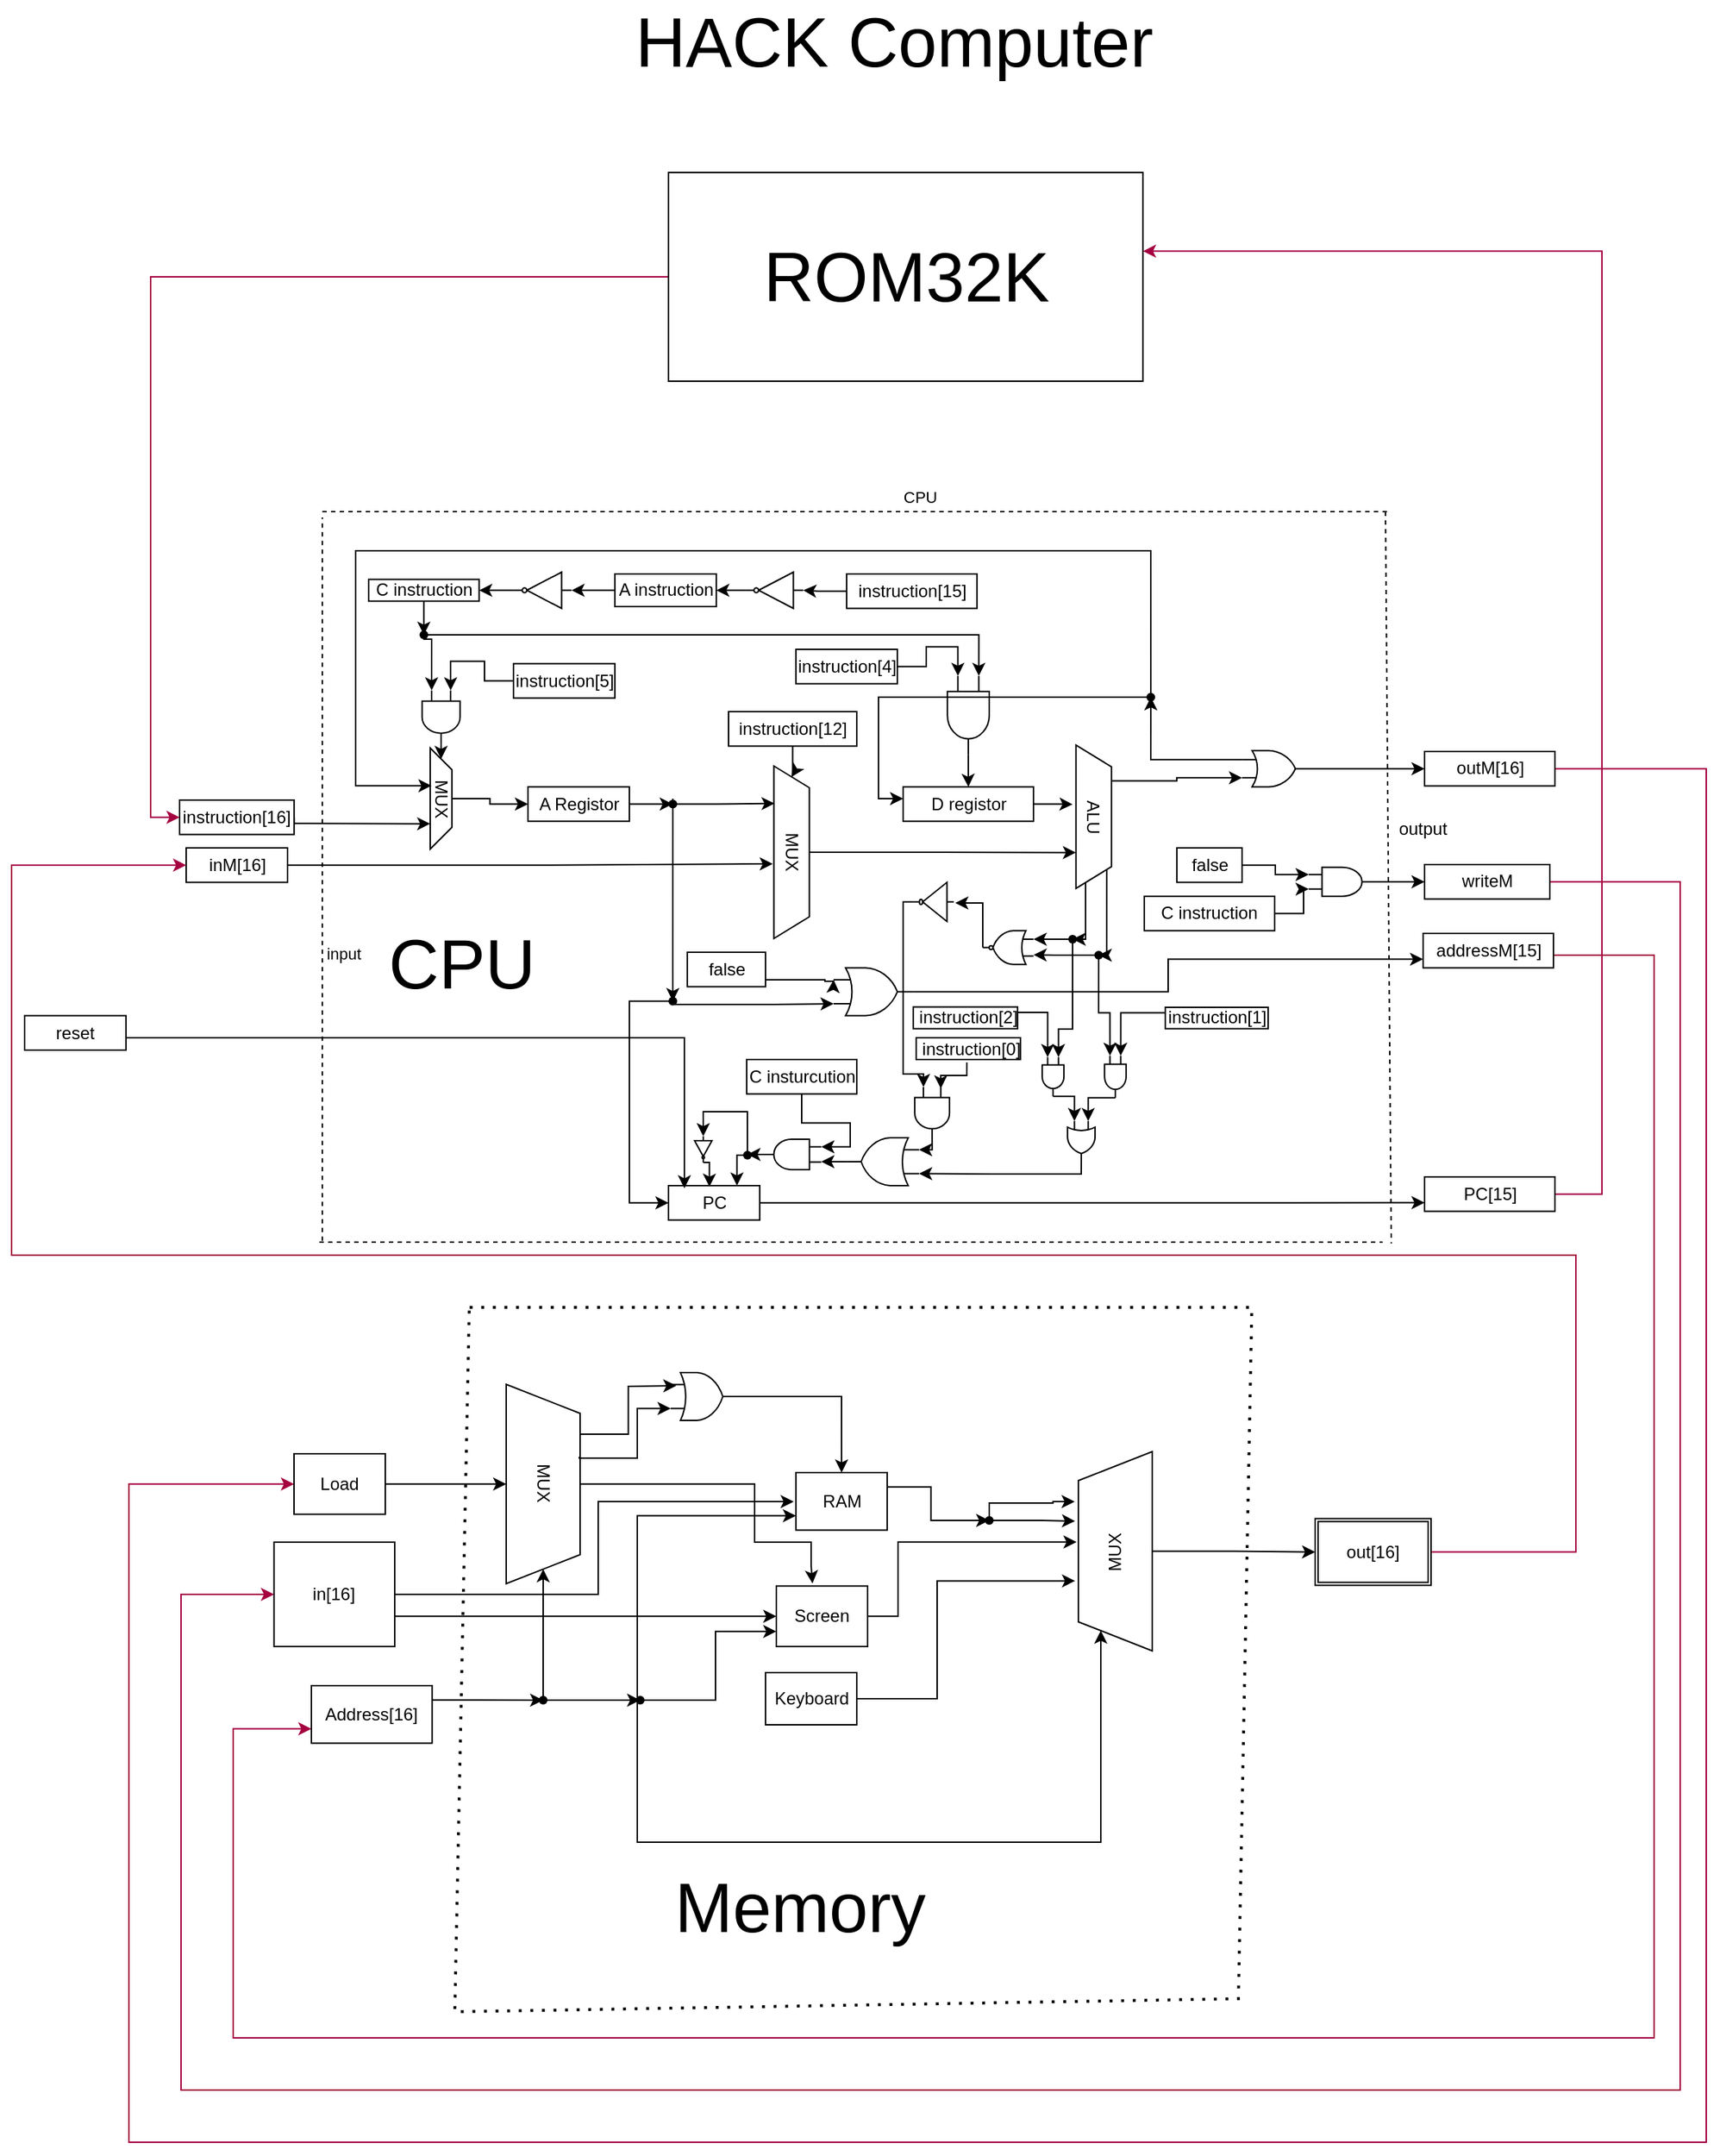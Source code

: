<mxfile version="22.1.7" type="github">
  <diagram id="C5RBs43oDa-KdzZeNtuy" name="Page-1">
    <mxGraphModel dx="1658" dy="1020" grid="1" gridSize="9" guides="1" tooltips="1" connect="1" arrows="1" fold="1" page="1" pageScale="1" pageWidth="1200" pageHeight="1600" math="0" shadow="0">
      <root>
        <mxCell id="WIyWlLk6GJQsqaUBKTNV-0" />
        <mxCell id="WIyWlLk6GJQsqaUBKTNV-1" parent="WIyWlLk6GJQsqaUBKTNV-0" />
        <mxCell id="wLJLOcSHqntf7bG12Sb1-5" value="instruction[5]" style="whiteSpace=wrap;html=1;" vertex="1" parent="WIyWlLk6GJQsqaUBKTNV-1">
          <mxGeometry x="355.54" y="464.88" width="70" height="23.75" as="geometry" />
        </mxCell>
        <mxCell id="wLJLOcSHqntf7bG12Sb1-43" value="" style="edgeStyle=orthogonalEdgeStyle;rounded=0;orthogonalLoop=1;jettySize=auto;html=1;entryX=0;entryY=0.75;entryDx=0;entryDy=0;entryPerimeter=0;" edge="1" parent="WIyWlLk6GJQsqaUBKTNV-1" source="wLJLOcSHqntf7bG12Sb1-89" target="wLJLOcSHqntf7bG12Sb1-38">
          <mxGeometry relative="1" as="geometry">
            <Array as="points">
              <mxPoint x="293.54" y="448" />
              <mxPoint x="298.54" y="448" />
            </Array>
          </mxGeometry>
        </mxCell>
        <mxCell id="wLJLOcSHqntf7bG12Sb1-13" value="C instruction" style="rounded=0;whiteSpace=wrap;html=1;" vertex="1" parent="WIyWlLk6GJQsqaUBKTNV-1">
          <mxGeometry x="255.54" y="406.75" width="76.25" height="15" as="geometry" />
        </mxCell>
        <mxCell id="wLJLOcSHqntf7bG12Sb1-47" style="edgeStyle=orthogonalEdgeStyle;rounded=0;orthogonalLoop=1;jettySize=auto;html=1;exitX=0.5;exitY=0;exitDx=0;exitDy=0;entryX=0;entryY=0.5;entryDx=0;entryDy=0;" edge="1" parent="WIyWlLk6GJQsqaUBKTNV-1" source="wLJLOcSHqntf7bG12Sb1-0" target="wLJLOcSHqntf7bG12Sb1-39">
          <mxGeometry relative="1" as="geometry" />
        </mxCell>
        <mxCell id="wLJLOcSHqntf7bG12Sb1-0" value="MUX" style="shape=trapezoid;perimeter=trapezoidPerimeter;whiteSpace=wrap;html=1;fixedSize=1;rotation=90;size=15;" vertex="1" parent="WIyWlLk6GJQsqaUBKTNV-1">
          <mxGeometry x="270.73" y="550.45" width="69.62" height="15" as="geometry" />
        </mxCell>
        <mxCell id="wLJLOcSHqntf7bG12Sb1-36" value="" style="edgeStyle=orthogonalEdgeStyle;rounded=0;orthogonalLoop=1;jettySize=auto;html=1;" edge="1" parent="WIyWlLk6GJQsqaUBKTNV-1" source="wLJLOcSHqntf7bG12Sb1-19" target="wLJLOcSHqntf7bG12Sb1-33">
          <mxGeometry relative="1" as="geometry" />
        </mxCell>
        <mxCell id="wLJLOcSHqntf7bG12Sb1-19" value="A instruction" style="rounded=0;whiteSpace=wrap;html=1;" vertex="1" parent="WIyWlLk6GJQsqaUBKTNV-1">
          <mxGeometry x="425.54" y="403" width="70" height="22.5" as="geometry" />
        </mxCell>
        <mxCell id="wLJLOcSHqntf7bG12Sb1-34" value="" style="edgeStyle=orthogonalEdgeStyle;rounded=0;orthogonalLoop=1;jettySize=auto;html=1;" edge="1" parent="WIyWlLk6GJQsqaUBKTNV-1" source="wLJLOcSHqntf7bG12Sb1-32" target="wLJLOcSHqntf7bG12Sb1-19">
          <mxGeometry relative="1" as="geometry" />
        </mxCell>
        <mxCell id="wLJLOcSHqntf7bG12Sb1-32" value="" style="verticalLabelPosition=bottom;shadow=0;dashed=0;align=center;html=1;verticalAlign=top;shape=mxgraph.electrical.logic_gates.inverter_2;rotation=-180;" vertex="1" parent="WIyWlLk6GJQsqaUBKTNV-1">
          <mxGeometry x="515.54" y="401.75" width="40" height="25" as="geometry" />
        </mxCell>
        <mxCell id="wLJLOcSHqntf7bG12Sb1-37" value="" style="edgeStyle=orthogonalEdgeStyle;rounded=0;orthogonalLoop=1;jettySize=auto;html=1;" edge="1" parent="WIyWlLk6GJQsqaUBKTNV-1" source="wLJLOcSHqntf7bG12Sb1-33" target="wLJLOcSHqntf7bG12Sb1-13">
          <mxGeometry relative="1" as="geometry" />
        </mxCell>
        <mxCell id="wLJLOcSHqntf7bG12Sb1-33" value="" style="verticalLabelPosition=bottom;shadow=0;dashed=0;align=center;html=1;verticalAlign=top;shape=mxgraph.electrical.logic_gates.inverter_2;rotation=-180;" vertex="1" parent="WIyWlLk6GJQsqaUBKTNV-1">
          <mxGeometry x="355.54" y="401.75" width="40" height="25" as="geometry" />
        </mxCell>
        <mxCell id="wLJLOcSHqntf7bG12Sb1-57" style="edgeStyle=orthogonalEdgeStyle;rounded=0;orthogonalLoop=1;jettySize=auto;html=1;exitX=1;exitY=0.5;exitDx=0;exitDy=0;exitPerimeter=0;entryX=0;entryY=0.5;entryDx=0;entryDy=0;" edge="1" parent="WIyWlLk6GJQsqaUBKTNV-1" source="wLJLOcSHqntf7bG12Sb1-38" target="wLJLOcSHqntf7bG12Sb1-0">
          <mxGeometry relative="1" as="geometry" />
        </mxCell>
        <mxCell id="wLJLOcSHqntf7bG12Sb1-38" value="" style="verticalLabelPosition=bottom;shadow=0;dashed=0;align=center;html=1;verticalAlign=top;shape=mxgraph.electrical.logic_gates.logic_gate;operation=and;rotation=90;" vertex="1" parent="WIyWlLk6GJQsqaUBKTNV-1">
          <mxGeometry x="287.1" y="488.63" width="36.88" height="26.25" as="geometry" />
        </mxCell>
        <mxCell id="wLJLOcSHqntf7bG12Sb1-39" value="A Registor" style="whiteSpace=wrap;html=1;" vertex="1" parent="WIyWlLk6GJQsqaUBKTNV-1">
          <mxGeometry x="365.54" y="549.87" width="70" height="23.75" as="geometry" />
        </mxCell>
        <mxCell id="wLJLOcSHqntf7bG12Sb1-42" style="edgeStyle=orthogonalEdgeStyle;rounded=0;orthogonalLoop=1;jettySize=auto;html=1;exitX=0;exitY=0.5;exitDx=0;exitDy=0;entryX=0;entryY=0.25;entryDx=0;entryDy=0;entryPerimeter=0;" edge="1" parent="WIyWlLk6GJQsqaUBKTNV-1" source="wLJLOcSHqntf7bG12Sb1-5" target="wLJLOcSHqntf7bG12Sb1-38">
          <mxGeometry relative="1" as="geometry" />
        </mxCell>
        <mxCell id="wLJLOcSHqntf7bG12Sb1-46" style="edgeStyle=orthogonalEdgeStyle;rounded=0;orthogonalLoop=1;jettySize=auto;html=1;exitX=1;exitY=0.5;exitDx=0;exitDy=0;entryX=0.75;entryY=1;entryDx=0;entryDy=0;" edge="1" parent="WIyWlLk6GJQsqaUBKTNV-1" source="wLJLOcSHqntf7bG12Sb1-44" target="wLJLOcSHqntf7bG12Sb1-0">
          <mxGeometry relative="1" as="geometry">
            <Array as="points">
              <mxPoint x="172.54" y="575" />
              <mxPoint x="273.54" y="575" />
            </Array>
          </mxGeometry>
        </mxCell>
        <mxCell id="wLJLOcSHqntf7bG12Sb1-44" value="instruction[16]" style="whiteSpace=wrap;html=1;" vertex="1" parent="WIyWlLk6GJQsqaUBKTNV-1">
          <mxGeometry x="125" y="559" width="79.07" height="23.75" as="geometry" />
        </mxCell>
        <mxCell id="wLJLOcSHqntf7bG12Sb1-95" value="" style="edgeStyle=orthogonalEdgeStyle;rounded=0;orthogonalLoop=1;jettySize=auto;html=1;entryX=0.75;entryY=1;entryDx=0;entryDy=0;" edge="1" parent="WIyWlLk6GJQsqaUBKTNV-1" source="wLJLOcSHqntf7bG12Sb1-48" target="wLJLOcSHqntf7bG12Sb1-93">
          <mxGeometry relative="1" as="geometry" />
        </mxCell>
        <mxCell id="wLJLOcSHqntf7bG12Sb1-48" value="MUX" style="shape=trapezoid;perimeter=trapezoidPerimeter;whiteSpace=wrap;html=1;fixedSize=1;rotation=90;size=15;" vertex="1" parent="WIyWlLk6GJQsqaUBKTNV-1">
          <mxGeometry x="488.04" y="582.75" width="119" height="24.5" as="geometry" />
        </mxCell>
        <mxCell id="wLJLOcSHqntf7bG12Sb1-53" value="" style="edgeStyle=orthogonalEdgeStyle;rounded=0;orthogonalLoop=1;jettySize=auto;html=1;" edge="1" parent="WIyWlLk6GJQsqaUBKTNV-1" source="wLJLOcSHqntf7bG12Sb1-50" target="wLJLOcSHqntf7bG12Sb1-48">
          <mxGeometry relative="1" as="geometry" />
        </mxCell>
        <mxCell id="wLJLOcSHqntf7bG12Sb1-50" value="instruction[12]" style="whiteSpace=wrap;html=1;" vertex="1" parent="WIyWlLk6GJQsqaUBKTNV-1">
          <mxGeometry x="504" y="498" width="88.54" height="23.75" as="geometry" />
        </mxCell>
        <mxCell id="wLJLOcSHqntf7bG12Sb1-55" style="edgeStyle=orthogonalEdgeStyle;rounded=0;orthogonalLoop=1;jettySize=auto;html=1;exitDx=0;exitDy=0;entryX=0.217;entryY=0.978;entryDx=0;entryDy=0;entryPerimeter=0;" edge="1" parent="WIyWlLk6GJQsqaUBKTNV-1" source="wLJLOcSHqntf7bG12Sb1-75" target="wLJLOcSHqntf7bG12Sb1-48">
          <mxGeometry relative="1" as="geometry">
            <Array as="points">
              <mxPoint x="495.54" y="562" />
            </Array>
          </mxGeometry>
        </mxCell>
        <mxCell id="wLJLOcSHqntf7bG12Sb1-96" value="" style="edgeStyle=orthogonalEdgeStyle;rounded=0;orthogonalLoop=1;jettySize=auto;html=1;" edge="1" parent="WIyWlLk6GJQsqaUBKTNV-1" source="wLJLOcSHqntf7bG12Sb1-56">
          <mxGeometry relative="1" as="geometry">
            <mxPoint x="534.54" y="603" as="targetPoint" />
          </mxGeometry>
        </mxCell>
        <mxCell id="wLJLOcSHqntf7bG12Sb1-56" value="inM[16]" style="whiteSpace=wrap;html=1;" vertex="1" parent="WIyWlLk6GJQsqaUBKTNV-1">
          <mxGeometry x="129.54" y="592" width="70" height="23.75" as="geometry" />
        </mxCell>
        <mxCell id="wLJLOcSHqntf7bG12Sb1-65" value="" style="edgeStyle=orthogonalEdgeStyle;rounded=0;orthogonalLoop=1;jettySize=auto;html=1;entryX=0;entryY=0.5;entryDx=0;entryDy=0;" edge="1" parent="WIyWlLk6GJQsqaUBKTNV-1" source="wLJLOcSHqntf7bG12Sb1-101" target="wLJLOcSHqntf7bG12Sb1-59">
          <mxGeometry relative="1" as="geometry">
            <mxPoint x="465.54" y="558" as="sourcePoint" />
            <mxPoint x="453.54" y="837" as="targetPoint" />
            <Array as="points">
              <mxPoint x="435.54" y="698" />
              <mxPoint x="435.54" y="837" />
            </Array>
          </mxGeometry>
        </mxCell>
        <mxCell id="wLJLOcSHqntf7bG12Sb1-181" style="edgeStyle=orthogonalEdgeStyle;rounded=0;orthogonalLoop=1;jettySize=auto;html=1;exitX=1;exitY=0.5;exitDx=0;exitDy=0;entryX=0;entryY=0.75;entryDx=0;entryDy=0;" edge="1" parent="WIyWlLk6GJQsqaUBKTNV-1" source="wLJLOcSHqntf7bG12Sb1-59" target="wLJLOcSHqntf7bG12Sb1-180">
          <mxGeometry relative="1" as="geometry" />
        </mxCell>
        <mxCell id="wLJLOcSHqntf7bG12Sb1-59" value="PC" style="whiteSpace=wrap;html=1;" vertex="1" parent="WIyWlLk6GJQsqaUBKTNV-1">
          <mxGeometry x="462.54" y="825" width="63" height="23.75" as="geometry" />
        </mxCell>
        <mxCell id="wLJLOcSHqntf7bG12Sb1-81" value="" style="edgeStyle=orthogonalEdgeStyle;rounded=0;orthogonalLoop=1;jettySize=auto;html=1;" edge="1" parent="WIyWlLk6GJQsqaUBKTNV-1" source="wLJLOcSHqntf7bG12Sb1-69" target="wLJLOcSHqntf7bG12Sb1-32">
          <mxGeometry relative="1" as="geometry" />
        </mxCell>
        <mxCell id="wLJLOcSHqntf7bG12Sb1-69" value="instruction[15]" style="whiteSpace=wrap;html=1;" vertex="1" parent="WIyWlLk6GJQsqaUBKTNV-1">
          <mxGeometry x="585.54" y="403" width="90" height="23.75" as="geometry" />
        </mxCell>
        <mxCell id="wLJLOcSHqntf7bG12Sb1-76" value="" style="edgeStyle=orthogonalEdgeStyle;rounded=0;orthogonalLoop=1;jettySize=auto;html=1;exitX=1;exitY=0.5;exitDx=0;exitDy=0;entryDx=0;entryDy=0;entryPerimeter=0;" edge="1" parent="WIyWlLk6GJQsqaUBKTNV-1" source="wLJLOcSHqntf7bG12Sb1-39" target="wLJLOcSHqntf7bG12Sb1-75">
          <mxGeometry relative="1" as="geometry">
            <mxPoint x="435.54" y="562" as="sourcePoint" />
            <mxPoint x="535.54" y="561" as="targetPoint" />
            <Array as="points" />
          </mxGeometry>
        </mxCell>
        <mxCell id="wLJLOcSHqntf7bG12Sb1-75" value="" style="shape=waypoint;sketch=0;fillStyle=solid;size=6;pointerEvents=1;points=[];fillColor=none;resizable=0;rotatable=0;perimeter=centerPerimeter;snapToPoint=1;" vertex="1" parent="WIyWlLk6GJQsqaUBKTNV-1">
          <mxGeometry x="455.54" y="551.75" width="20" height="20" as="geometry" />
        </mxCell>
        <mxCell id="wLJLOcSHqntf7bG12Sb1-94" value="" style="edgeStyle=orthogonalEdgeStyle;rounded=0;orthogonalLoop=1;jettySize=auto;html=1;" edge="1" parent="WIyWlLk6GJQsqaUBKTNV-1" source="wLJLOcSHqntf7bG12Sb1-82">
          <mxGeometry relative="1" as="geometry">
            <mxPoint x="741.54" y="562" as="targetPoint" />
          </mxGeometry>
        </mxCell>
        <mxCell id="wLJLOcSHqntf7bG12Sb1-82" value="D registor" style="whiteSpace=wrap;html=1;" vertex="1" parent="WIyWlLk6GJQsqaUBKTNV-1">
          <mxGeometry x="624.55" y="549.88" width="90" height="23.75" as="geometry" />
        </mxCell>
        <mxCell id="wLJLOcSHqntf7bG12Sb1-84" value="" style="edgeStyle=orthogonalEdgeStyle;rounded=0;orthogonalLoop=1;jettySize=auto;html=1;" edge="1" parent="WIyWlLk6GJQsqaUBKTNV-1" source="wLJLOcSHqntf7bG12Sb1-83" target="wLJLOcSHqntf7bG12Sb1-82">
          <mxGeometry relative="1" as="geometry" />
        </mxCell>
        <mxCell id="wLJLOcSHqntf7bG12Sb1-83" value="" style="verticalLabelPosition=bottom;shadow=0;dashed=0;align=center;html=1;verticalAlign=top;shape=mxgraph.electrical.logic_gates.logic_gate;operation=and;rotation=90;" vertex="1" parent="WIyWlLk6GJQsqaUBKTNV-1">
          <mxGeometry x="642.42" y="486" width="54.25" height="28.88" as="geometry" />
        </mxCell>
        <mxCell id="wLJLOcSHqntf7bG12Sb1-88" value="" style="edgeStyle=orthogonalEdgeStyle;rounded=0;orthogonalLoop=1;jettySize=auto;html=1;entryDx=0;entryDy=0;entryPerimeter=0;" edge="1" parent="WIyWlLk6GJQsqaUBKTNV-1" source="wLJLOcSHqntf7bG12Sb1-13" target="wLJLOcSHqntf7bG12Sb1-89">
          <mxGeometry relative="1" as="geometry">
            <mxPoint x="293.54" y="422" as="sourcePoint" />
            <mxPoint x="298.54" y="483" as="targetPoint" />
            <Array as="points" />
          </mxGeometry>
        </mxCell>
        <mxCell id="wLJLOcSHqntf7bG12Sb1-90" value="" style="edgeStyle=orthogonalEdgeStyle;rounded=0;orthogonalLoop=1;jettySize=auto;html=1;entryX=0;entryY=0.25;entryDx=0;entryDy=0;entryPerimeter=0;" edge="1" parent="WIyWlLk6GJQsqaUBKTNV-1" source="wLJLOcSHqntf7bG12Sb1-89" target="wLJLOcSHqntf7bG12Sb1-83">
          <mxGeometry relative="1" as="geometry">
            <mxPoint x="662.54" y="473" as="targetPoint" />
          </mxGeometry>
        </mxCell>
        <mxCell id="wLJLOcSHqntf7bG12Sb1-89" value="" style="shape=waypoint;sketch=0;fillStyle=solid;size=6;pointerEvents=1;points=[];fillColor=none;resizable=0;rotatable=0;perimeter=centerPerimeter;snapToPoint=1;" vertex="1" parent="WIyWlLk6GJQsqaUBKTNV-1">
          <mxGeometry x="283.67" y="435" width="20" height="20" as="geometry" />
        </mxCell>
        <mxCell id="wLJLOcSHqntf7bG12Sb1-92" value="" style="edgeStyle=orthogonalEdgeStyle;rounded=0;orthogonalLoop=1;jettySize=auto;html=1;entryX=0;entryY=0.75;entryDx=0;entryDy=0;entryPerimeter=0;" edge="1" parent="WIyWlLk6GJQsqaUBKTNV-1" source="wLJLOcSHqntf7bG12Sb1-91" target="wLJLOcSHqntf7bG12Sb1-83">
          <mxGeometry relative="1" as="geometry" />
        </mxCell>
        <mxCell id="wLJLOcSHqntf7bG12Sb1-91" value="instruction[4]" style="whiteSpace=wrap;html=1;" vertex="1" parent="WIyWlLk6GJQsqaUBKTNV-1">
          <mxGeometry x="550.54" y="455" width="70" height="23.75" as="geometry" />
        </mxCell>
        <mxCell id="wLJLOcSHqntf7bG12Sb1-138" style="edgeStyle=orthogonalEdgeStyle;rounded=0;orthogonalLoop=1;jettySize=auto;html=1;exitDx=0;exitDy=0;entryX=0;entryY=0.25;entryDx=0;entryDy=0;entryPerimeter=0;" edge="1" parent="WIyWlLk6GJQsqaUBKTNV-1" source="wLJLOcSHqntf7bG12Sb1-149">
          <mxGeometry relative="1" as="geometry">
            <mxPoint x="714.58" y="665.797" as="targetPoint" />
            <mxPoint x="768.844" y="608.708" as="sourcePoint" />
            <Array as="points" />
          </mxGeometry>
        </mxCell>
        <mxCell id="wLJLOcSHqntf7bG12Sb1-93" value="ALU" style="shape=trapezoid;perimeter=trapezoidPerimeter;whiteSpace=wrap;html=1;fixedSize=1;rotation=90;size=15;" vertex="1" parent="WIyWlLk6GJQsqaUBKTNV-1">
          <mxGeometry x="706.67" y="558.25" width="98.87" height="24.5" as="geometry" />
        </mxCell>
        <mxCell id="wLJLOcSHqntf7bG12Sb1-97" value="reset" style="whiteSpace=wrap;html=1;" vertex="1" parent="WIyWlLk6GJQsqaUBKTNV-1">
          <mxGeometry x="18" y="707.75" width="70" height="23.75" as="geometry" />
        </mxCell>
        <mxCell id="wLJLOcSHqntf7bG12Sb1-98" style="edgeStyle=orthogonalEdgeStyle;rounded=0;orthogonalLoop=1;jettySize=auto;html=1;exitX=1;exitY=0.5;exitDx=0;exitDy=0;entryX=0.174;entryY=0.079;entryDx=0;entryDy=0;entryPerimeter=0;" edge="1" parent="WIyWlLk6GJQsqaUBKTNV-1" source="wLJLOcSHqntf7bG12Sb1-97" target="wLJLOcSHqntf7bG12Sb1-59">
          <mxGeometry relative="1" as="geometry">
            <Array as="points">
              <mxPoint x="473.54" y="723" />
            </Array>
          </mxGeometry>
        </mxCell>
        <mxCell id="wLJLOcSHqntf7bG12Sb1-100" value="" style="edgeStyle=orthogonalEdgeStyle;rounded=0;orthogonalLoop=1;jettySize=auto;html=1;entryDx=0;entryDy=0;" edge="1" parent="WIyWlLk6GJQsqaUBKTNV-1" target="wLJLOcSHqntf7bG12Sb1-101">
          <mxGeometry relative="1" as="geometry">
            <mxPoint x="465.54" y="558" as="sourcePoint" />
            <mxPoint x="525.54" y="749.875" as="targetPoint" />
            <Array as="points">
              <mxPoint x="465.54" y="675" />
            </Array>
          </mxGeometry>
        </mxCell>
        <mxCell id="wLJLOcSHqntf7bG12Sb1-102" value="" style="edgeStyle=orthogonalEdgeStyle;rounded=0;orthogonalLoop=1;jettySize=auto;html=1;exitX=1.078;exitY=0.538;exitDx=0;exitDy=0;exitPerimeter=0;entryX=0;entryY=0.75;entryDx=0;entryDy=0;entryPerimeter=0;" edge="1" parent="WIyWlLk6GJQsqaUBKTNV-1" source="wLJLOcSHqntf7bG12Sb1-101" target="wLJLOcSHqntf7bG12Sb1-106">
          <mxGeometry relative="1" as="geometry">
            <mxPoint x="597.54" y="675" as="targetPoint" />
            <Array as="points">
              <mxPoint x="465.54" y="700" />
              <mxPoint x="535.54" y="700" />
            </Array>
          </mxGeometry>
        </mxCell>
        <mxCell id="wLJLOcSHqntf7bG12Sb1-101" value="" style="shape=waypoint;sketch=0;fillStyle=solid;size=6;pointerEvents=1;points=[];fillColor=none;resizable=0;rotatable=0;perimeter=centerPerimeter;snapToPoint=1;" vertex="1" parent="WIyWlLk6GJQsqaUBKTNV-1">
          <mxGeometry x="455.54" y="687.75" width="20" height="20" as="geometry" />
        </mxCell>
        <mxCell id="wLJLOcSHqntf7bG12Sb1-110" style="edgeStyle=orthogonalEdgeStyle;rounded=0;orthogonalLoop=1;jettySize=auto;html=1;exitX=1;exitY=0.5;exitDx=0;exitDy=0;exitPerimeter=0;entryX=0;entryY=0.75;entryDx=0;entryDy=0;" edge="1" parent="WIyWlLk6GJQsqaUBKTNV-1" source="wLJLOcSHqntf7bG12Sb1-106" target="wLJLOcSHqntf7bG12Sb1-109">
          <mxGeometry relative="1" as="geometry" />
        </mxCell>
        <mxCell id="wLJLOcSHqntf7bG12Sb1-106" value="" style="verticalLabelPosition=bottom;shadow=0;dashed=0;align=center;html=1;verticalAlign=top;shape=mxgraph.electrical.logic_gates.logic_gate;operation=or;" vertex="1" parent="WIyWlLk6GJQsqaUBKTNV-1">
          <mxGeometry x="576.54" y="674.75" width="55.01" height="33" as="geometry" />
        </mxCell>
        <mxCell id="wLJLOcSHqntf7bG12Sb1-108" value="" style="edgeStyle=orthogonalEdgeStyle;rounded=0;orthogonalLoop=1;jettySize=auto;html=1;entryX=0;entryY=0.25;entryDx=0;entryDy=0;entryPerimeter=0;" edge="1" parent="WIyWlLk6GJQsqaUBKTNV-1" source="wLJLOcSHqntf7bG12Sb1-107" target="wLJLOcSHqntf7bG12Sb1-106">
          <mxGeometry relative="1" as="geometry">
            <Array as="points">
              <mxPoint x="570.54" y="683" />
              <mxPoint x="550.54" y="684" />
            </Array>
          </mxGeometry>
        </mxCell>
        <mxCell id="wLJLOcSHqntf7bG12Sb1-107" value="false" style="whiteSpace=wrap;html=1;" vertex="1" parent="WIyWlLk6GJQsqaUBKTNV-1">
          <mxGeometry x="475.54" y="664" width="54" height="23.75" as="geometry" />
        </mxCell>
        <mxCell id="wLJLOcSHqntf7bG12Sb1-249" value="" style="edgeStyle=orthogonalEdgeStyle;rounded=0;orthogonalLoop=1;jettySize=auto;html=1;entryX=0;entryY=0.75;entryDx=0;entryDy=0;fillColor=#d80073;strokeColor=#A50040;" edge="1" parent="WIyWlLk6GJQsqaUBKTNV-1" source="wLJLOcSHqntf7bG12Sb1-109" target="wLJLOcSHqntf7bG12Sb1-213">
          <mxGeometry relative="1" as="geometry">
            <mxPoint x="99" y="1179" as="targetPoint" />
            <Array as="points">
              <mxPoint x="1143" y="666" />
              <mxPoint x="1143" y="1413" />
              <mxPoint x="162" y="1413" />
              <mxPoint x="162" y="1200" />
            </Array>
          </mxGeometry>
        </mxCell>
        <mxCell id="wLJLOcSHqntf7bG12Sb1-109" value="addressM[15]" style="whiteSpace=wrap;html=1;" vertex="1" parent="WIyWlLk6GJQsqaUBKTNV-1">
          <mxGeometry x="983.54" y="651" width="90" height="23.75" as="geometry" />
        </mxCell>
        <mxCell id="wLJLOcSHqntf7bG12Sb1-113" style="edgeStyle=orthogonalEdgeStyle;rounded=0;orthogonalLoop=1;jettySize=auto;html=1;entryX=0.373;entryY=0.94;entryDx=0;entryDy=0;entryPerimeter=0;" edge="1" parent="WIyWlLk6GJQsqaUBKTNV-1" target="wLJLOcSHqntf7bG12Sb1-0">
          <mxGeometry relative="1" as="geometry">
            <mxPoint x="282.54" y="549" as="targetPoint" />
            <mxPoint x="795.54" y="486" as="sourcePoint" />
            <Array as="points">
              <mxPoint x="795.54" y="387" />
              <mxPoint x="246.54" y="387" />
              <mxPoint x="246.54" y="549" />
            </Array>
          </mxGeometry>
        </mxCell>
        <mxCell id="wLJLOcSHqntf7bG12Sb1-126" value="" style="edgeStyle=orthogonalEdgeStyle;rounded=0;orthogonalLoop=1;jettySize=auto;html=1;" edge="1" parent="WIyWlLk6GJQsqaUBKTNV-1" source="wLJLOcSHqntf7bG12Sb1-111" target="wLJLOcSHqntf7bG12Sb1-125">
          <mxGeometry relative="1" as="geometry" />
        </mxCell>
        <mxCell id="wLJLOcSHqntf7bG12Sb1-111" value="" style="verticalLabelPosition=bottom;shadow=0;dashed=0;align=center;html=1;verticalAlign=top;shape=mxgraph.electrical.logic_gates.logic_gate;operation=or;" vertex="1" parent="WIyWlLk6GJQsqaUBKTNV-1">
          <mxGeometry x="858.54" y="524.87" width="46" height="25" as="geometry" />
        </mxCell>
        <mxCell id="wLJLOcSHqntf7bG12Sb1-112" style="edgeStyle=orthogonalEdgeStyle;rounded=0;orthogonalLoop=1;jettySize=auto;html=1;exitX=0.25;exitY=0;exitDx=0;exitDy=0;entryX=0;entryY=0.75;entryDx=0;entryDy=0;entryPerimeter=0;" edge="1" parent="WIyWlLk6GJQsqaUBKTNV-1" source="wLJLOcSHqntf7bG12Sb1-93" target="wLJLOcSHqntf7bG12Sb1-111">
          <mxGeometry relative="1" as="geometry" />
        </mxCell>
        <mxCell id="wLJLOcSHqntf7bG12Sb1-121" value="" style="edgeStyle=orthogonalEdgeStyle;rounded=0;orthogonalLoop=1;jettySize=auto;html=1;exitX=0;exitY=0.25;exitDx=0;exitDy=0;exitPerimeter=0;entryDx=0;entryDy=0;entryPerimeter=0;" edge="1" parent="WIyWlLk6GJQsqaUBKTNV-1" source="wLJLOcSHqntf7bG12Sb1-111" target="wLJLOcSHqntf7bG12Sb1-122">
          <mxGeometry relative="1" as="geometry">
            <mxPoint x="298.54" y="549" as="targetPoint" />
            <mxPoint x="858.54" y="531" as="sourcePoint" />
            <Array as="points">
              <mxPoint x="795.54" y="531" />
            </Array>
          </mxGeometry>
        </mxCell>
        <mxCell id="wLJLOcSHqntf7bG12Sb1-123" value="" style="edgeStyle=orthogonalEdgeStyle;rounded=0;orthogonalLoop=1;jettySize=auto;html=1;" edge="1" parent="WIyWlLk6GJQsqaUBKTNV-1">
          <mxGeometry relative="1" as="geometry">
            <mxPoint x="795.54" y="513" as="sourcePoint" />
            <mxPoint x="624.54" y="558" as="targetPoint" />
            <Array as="points">
              <mxPoint x="607.54" y="488" />
              <mxPoint x="607.54" y="558" />
            </Array>
          </mxGeometry>
        </mxCell>
        <mxCell id="wLJLOcSHqntf7bG12Sb1-122" value="" style="shape=waypoint;sketch=0;fillStyle=solid;size=6;pointerEvents=1;points=[];fillColor=none;resizable=0;rotatable=0;perimeter=centerPerimeter;snapToPoint=1;" vertex="1" parent="WIyWlLk6GJQsqaUBKTNV-1">
          <mxGeometry x="785.54" y="478" width="20" height="20" as="geometry" />
        </mxCell>
        <mxCell id="wLJLOcSHqntf7bG12Sb1-253" style="edgeStyle=orthogonalEdgeStyle;rounded=0;orthogonalLoop=1;jettySize=auto;html=1;exitX=1;exitY=0.5;exitDx=0;exitDy=0;entryX=0;entryY=0.5;entryDx=0;entryDy=0;fillColor=#d80073;strokeColor=#A50040;" edge="1" parent="WIyWlLk6GJQsqaUBKTNV-1" source="wLJLOcSHqntf7bG12Sb1-125" target="wLJLOcSHqntf7bG12Sb1-214">
          <mxGeometry relative="1" as="geometry">
            <mxPoint x="-135" y="1449" as="targetPoint" />
            <Array as="points">
              <mxPoint x="1179" y="537" />
              <mxPoint x="1179" y="1485" />
              <mxPoint x="90" y="1485" />
              <mxPoint x="90" y="1031" />
            </Array>
          </mxGeometry>
        </mxCell>
        <mxCell id="wLJLOcSHqntf7bG12Sb1-125" value="outM[16]" style="whiteSpace=wrap;html=1;" vertex="1" parent="WIyWlLk6GJQsqaUBKTNV-1">
          <mxGeometry x="984.54" y="525.49" width="90" height="23.75" as="geometry" />
        </mxCell>
        <mxCell id="wLJLOcSHqntf7bG12Sb1-133" value="" style="edgeStyle=orthogonalEdgeStyle;rounded=0;orthogonalLoop=1;jettySize=auto;html=1;" edge="1" parent="WIyWlLk6GJQsqaUBKTNV-1" source="wLJLOcSHqntf7bG12Sb1-127" target="wLJLOcSHqntf7bG12Sb1-130">
          <mxGeometry relative="1" as="geometry" />
        </mxCell>
        <mxCell id="wLJLOcSHqntf7bG12Sb1-127" value="" style="verticalLabelPosition=bottom;shadow=0;dashed=0;align=center;html=1;verticalAlign=top;shape=mxgraph.electrical.logic_gates.logic_gate;operation=and;" vertex="1" parent="WIyWlLk6GJQsqaUBKTNV-1">
          <mxGeometry x="904.54" y="605.38" width="46" height="20" as="geometry" />
        </mxCell>
        <mxCell id="wLJLOcSHqntf7bG12Sb1-131" value="" style="edgeStyle=orthogonalEdgeStyle;rounded=0;orthogonalLoop=1;jettySize=auto;html=1;entryX=0;entryY=0.75;entryDx=0;entryDy=0;entryPerimeter=0;" edge="1" parent="WIyWlLk6GJQsqaUBKTNV-1" source="wLJLOcSHqntf7bG12Sb1-128" target="wLJLOcSHqntf7bG12Sb1-127">
          <mxGeometry relative="1" as="geometry" />
        </mxCell>
        <mxCell id="wLJLOcSHqntf7bG12Sb1-128" value="C instruction" style="whiteSpace=wrap;html=1;" vertex="1" parent="WIyWlLk6GJQsqaUBKTNV-1">
          <mxGeometry x="791.04" y="625.38" width="90" height="23.75" as="geometry" />
        </mxCell>
        <mxCell id="wLJLOcSHqntf7bG12Sb1-132" value="" style="edgeStyle=orthogonalEdgeStyle;rounded=0;orthogonalLoop=1;jettySize=auto;html=1;entryX=0;entryY=0.25;entryDx=0;entryDy=0;entryPerimeter=0;" edge="1" parent="WIyWlLk6GJQsqaUBKTNV-1" source="wLJLOcSHqntf7bG12Sb1-129" target="wLJLOcSHqntf7bG12Sb1-127">
          <mxGeometry relative="1" as="geometry" />
        </mxCell>
        <mxCell id="wLJLOcSHqntf7bG12Sb1-129" value="false" style="whiteSpace=wrap;html=1;" vertex="1" parent="WIyWlLk6GJQsqaUBKTNV-1">
          <mxGeometry x="813.54" y="592" width="45" height="23.75" as="geometry" />
        </mxCell>
        <mxCell id="wLJLOcSHqntf7bG12Sb1-252" style="edgeStyle=orthogonalEdgeStyle;rounded=0;orthogonalLoop=1;jettySize=auto;html=1;exitX=1;exitY=0.5;exitDx=0;exitDy=0;entryX=0;entryY=0.5;entryDx=0;entryDy=0;fillColor=#d80073;strokeColor=#A50040;" edge="1" parent="WIyWlLk6GJQsqaUBKTNV-1" source="wLJLOcSHqntf7bG12Sb1-130" target="wLJLOcSHqntf7bG12Sb1-221">
          <mxGeometry relative="1" as="geometry">
            <mxPoint x="6" y="1062" as="targetPoint" />
            <Array as="points">
              <mxPoint x="1161" y="615" />
              <mxPoint x="1161" y="1449" />
              <mxPoint x="126" y="1449" />
              <mxPoint x="126" y="1107" />
            </Array>
          </mxGeometry>
        </mxCell>
        <mxCell id="wLJLOcSHqntf7bG12Sb1-130" value="writeM" style="whiteSpace=wrap;html=1;" vertex="1" parent="WIyWlLk6GJQsqaUBKTNV-1">
          <mxGeometry x="984.54" y="603.51" width="86.46" height="23.75" as="geometry" />
        </mxCell>
        <mxCell id="wLJLOcSHqntf7bG12Sb1-139" style="edgeStyle=orthogonalEdgeStyle;rounded=0;orthogonalLoop=1;jettySize=auto;html=1;exitX=1;exitY=0.5;exitDx=0;exitDy=0;exitPerimeter=0;" edge="1" parent="WIyWlLk6GJQsqaUBKTNV-1" source="wLJLOcSHqntf7bG12Sb1-135">
          <mxGeometry relative="1" as="geometry">
            <mxPoint x="660.54" y="630" as="targetPoint" />
            <Array as="points">
              <mxPoint x="679.54" y="630" />
              <mxPoint x="679.54" y="630" />
            </Array>
          </mxGeometry>
        </mxCell>
        <mxCell id="wLJLOcSHqntf7bG12Sb1-135" value="" style="verticalLabelPosition=bottom;shadow=0;dashed=0;align=center;html=1;verticalAlign=top;shape=mxgraph.electrical.logic_gates.logic_gate;operation=or;negating=1;negSize=0.15;rotation=-180;" vertex="1" parent="WIyWlLk6GJQsqaUBKTNV-1">
          <mxGeometry x="679.54" y="649.13" width="35.01" height="23.25" as="geometry" />
        </mxCell>
        <mxCell id="wLJLOcSHqntf7bG12Sb1-136" value="" style="verticalLabelPosition=bottom;shadow=0;dashed=0;align=center;html=1;verticalAlign=top;shape=mxgraph.electrical.logic_gates.inverter_2;rotation=-180;" vertex="1" parent="WIyWlLk6GJQsqaUBKTNV-1">
          <mxGeometry x="631.55" y="615.75" width="28" height="27" as="geometry" />
        </mxCell>
        <mxCell id="wLJLOcSHqntf7bG12Sb1-137" style="edgeStyle=orthogonalEdgeStyle;rounded=0;orthogonalLoop=1;jettySize=auto;html=1;exitDx=0;exitDy=0;entryX=0;entryY=0.75;entryDx=0;entryDy=0;entryPerimeter=0;" edge="1" parent="WIyWlLk6GJQsqaUBKTNV-1" source="wLJLOcSHqntf7bG12Sb1-147" target="wLJLOcSHqntf7bG12Sb1-135">
          <mxGeometry relative="1" as="geometry">
            <Array as="points" />
          </mxGeometry>
        </mxCell>
        <mxCell id="wLJLOcSHqntf7bG12Sb1-140" value="" style="verticalLabelPosition=bottom;shadow=0;dashed=0;align=center;html=1;verticalAlign=top;shape=mxgraph.electrical.logic_gates.logic_gate;operation=and;rotation=90;" vertex="1" parent="WIyWlLk6GJQsqaUBKTNV-1">
          <mxGeometry x="626.56" y="762.99" width="35.99" height="24" as="geometry" />
        </mxCell>
        <mxCell id="wLJLOcSHqntf7bG12Sb1-141" style="edgeStyle=orthogonalEdgeStyle;rounded=0;orthogonalLoop=1;jettySize=auto;html=1;exitX=1;exitY=0.5;exitDx=0;exitDy=0;exitPerimeter=0;entryX=0;entryY=0.75;entryDx=0;entryDy=0;entryPerimeter=0;" edge="1" parent="WIyWlLk6GJQsqaUBKTNV-1" source="wLJLOcSHqntf7bG12Sb1-136" target="wLJLOcSHqntf7bG12Sb1-140">
          <mxGeometry relative="1" as="geometry">
            <Array as="points">
              <mxPoint x="624.54" y="629" />
              <mxPoint x="624.54" y="748" />
            </Array>
          </mxGeometry>
        </mxCell>
        <mxCell id="wLJLOcSHqntf7bG12Sb1-146" value="" style="edgeStyle=orthogonalEdgeStyle;rounded=0;orthogonalLoop=1;jettySize=auto;html=1;exitX=1;exitY=0.75;exitDx=0;exitDy=0;entryDx=0;entryDy=0;entryPerimeter=0;" edge="1" parent="WIyWlLk6GJQsqaUBKTNV-1" source="wLJLOcSHqntf7bG12Sb1-93" target="wLJLOcSHqntf7bG12Sb1-147">
          <mxGeometry relative="1" as="geometry">
            <mxPoint x="750.54" y="616" as="sourcePoint" />
            <mxPoint x="714.54" y="655" as="targetPoint" />
            <Array as="points">
              <mxPoint x="750.54" y="655" />
            </Array>
          </mxGeometry>
        </mxCell>
        <mxCell id="wLJLOcSHqntf7bG12Sb1-158" value="" style="edgeStyle=orthogonalEdgeStyle;rounded=0;orthogonalLoop=1;jettySize=auto;html=1;entryX=0;entryY=0.25;entryDx=0;entryDy=0;entryPerimeter=0;" edge="1" parent="WIyWlLk6GJQsqaUBKTNV-1" source="wLJLOcSHqntf7bG12Sb1-147" target="wLJLOcSHqntf7bG12Sb1-150">
          <mxGeometry relative="1" as="geometry">
            <Array as="points">
              <mxPoint x="741.54" y="717" />
            </Array>
          </mxGeometry>
        </mxCell>
        <mxCell id="wLJLOcSHqntf7bG12Sb1-147" value="" style="shape=waypoint;sketch=0;fillStyle=solid;size=6;pointerEvents=1;points=[];fillColor=none;resizable=0;rotatable=0;perimeter=centerPerimeter;snapToPoint=1;" vertex="1" parent="WIyWlLk6GJQsqaUBKTNV-1">
          <mxGeometry x="731.54" y="645" width="20" height="20" as="geometry" />
        </mxCell>
        <mxCell id="wLJLOcSHqntf7bG12Sb1-148" value="" style="edgeStyle=orthogonalEdgeStyle;rounded=0;orthogonalLoop=1;jettySize=auto;html=1;exitX=1;exitY=0;exitDx=0;exitDy=0;entryDx=0;entryDy=0;entryPerimeter=0;" edge="1" parent="WIyWlLk6GJQsqaUBKTNV-1" source="wLJLOcSHqntf7bG12Sb1-93" target="wLJLOcSHqntf7bG12Sb1-149">
          <mxGeometry relative="1" as="geometry">
            <mxPoint x="714.58" y="665.797" as="targetPoint" />
            <mxPoint x="765.54" y="607" as="sourcePoint" />
            <Array as="points">
              <mxPoint x="765.54" y="666" />
              <mxPoint x="760.54" y="666" />
            </Array>
          </mxGeometry>
        </mxCell>
        <mxCell id="wLJLOcSHqntf7bG12Sb1-157" value="" style="edgeStyle=orthogonalEdgeStyle;rounded=0;orthogonalLoop=1;jettySize=auto;html=1;entryX=0;entryY=0.75;entryDx=0;entryDy=0;entryPerimeter=0;" edge="1" parent="WIyWlLk6GJQsqaUBKTNV-1" source="wLJLOcSHqntf7bG12Sb1-149" target="wLJLOcSHqntf7bG12Sb1-151">
          <mxGeometry relative="1" as="geometry" />
        </mxCell>
        <mxCell id="wLJLOcSHqntf7bG12Sb1-149" value="" style="shape=waypoint;sketch=0;fillStyle=solid;size=6;pointerEvents=1;points=[];fillColor=none;resizable=0;rotatable=0;perimeter=centerPerimeter;snapToPoint=1;" vertex="1" parent="WIyWlLk6GJQsqaUBKTNV-1">
          <mxGeometry x="749.54" y="656" width="20" height="20" as="geometry" />
        </mxCell>
        <mxCell id="wLJLOcSHqntf7bG12Sb1-150" value="" style="verticalLabelPosition=bottom;shadow=0;dashed=0;align=center;html=1;verticalAlign=top;shape=mxgraph.electrical.logic_gates.logic_gate;operation=and;rotation=90;" vertex="1" parent="WIyWlLk6GJQsqaUBKTNV-1">
          <mxGeometry x="714.55" y="742.37" width="27" height="15" as="geometry" />
        </mxCell>
        <mxCell id="wLJLOcSHqntf7bG12Sb1-151" value="" style="verticalLabelPosition=bottom;shadow=0;dashed=0;align=center;html=1;verticalAlign=top;shape=mxgraph.electrical.logic_gates.logic_gate;operation=and;rotation=90;" vertex="1" parent="WIyWlLk6GJQsqaUBKTNV-1">
          <mxGeometry x="756.54" y="742.49" width="29" height="14.88" as="geometry" />
        </mxCell>
        <mxCell id="wLJLOcSHqntf7bG12Sb1-152" value="instruction[1]" style="whiteSpace=wrap;html=1;" vertex="1" parent="WIyWlLk6GJQsqaUBKTNV-1">
          <mxGeometry x="805.54" y="702" width="71" height="14.75" as="geometry" />
        </mxCell>
        <mxCell id="wLJLOcSHqntf7bG12Sb1-153" value="&amp;nbsp;instruction[2]" style="whiteSpace=wrap;html=1;" vertex="1" parent="WIyWlLk6GJQsqaUBKTNV-1">
          <mxGeometry x="631.55" y="701.75" width="72" height="15" as="geometry" />
        </mxCell>
        <mxCell id="wLJLOcSHqntf7bG12Sb1-155" style="edgeStyle=orthogonalEdgeStyle;rounded=0;orthogonalLoop=1;jettySize=auto;html=1;exitX=1;exitY=0.25;exitDx=0;exitDy=0;entryX=0;entryY=0.75;entryDx=0;entryDy=0;entryPerimeter=0;" edge="1" parent="WIyWlLk6GJQsqaUBKTNV-1" source="wLJLOcSHqntf7bG12Sb1-153" target="wLJLOcSHqntf7bG12Sb1-150">
          <mxGeometry relative="1" as="geometry" />
        </mxCell>
        <mxCell id="wLJLOcSHqntf7bG12Sb1-156" style="edgeStyle=orthogonalEdgeStyle;rounded=0;orthogonalLoop=1;jettySize=auto;html=1;exitX=0;exitY=0.25;exitDx=0;exitDy=0;entryX=0;entryY=0.25;entryDx=0;entryDy=0;entryPerimeter=0;" edge="1" parent="WIyWlLk6GJQsqaUBKTNV-1" source="wLJLOcSHqntf7bG12Sb1-152" target="wLJLOcSHqntf7bG12Sb1-151">
          <mxGeometry relative="1" as="geometry" />
        </mxCell>
        <mxCell id="wLJLOcSHqntf7bG12Sb1-161" value="" style="edgeStyle=orthogonalEdgeStyle;rounded=0;orthogonalLoop=1;jettySize=auto;html=1;" edge="1" parent="WIyWlLk6GJQsqaUBKTNV-1">
          <mxGeometry relative="1" as="geometry">
            <mxPoint x="668.54" y="740" as="sourcePoint" />
            <mxPoint x="650.54" y="758" as="targetPoint" />
            <Array as="points">
              <mxPoint x="668.54" y="749" />
              <mxPoint x="650.54" y="749" />
            </Array>
          </mxGeometry>
        </mxCell>
        <mxCell id="wLJLOcSHqntf7bG12Sb1-159" value="&amp;nbsp;instruction[0]" style="whiteSpace=wrap;html=1;" vertex="1" parent="WIyWlLk6GJQsqaUBKTNV-1">
          <mxGeometry x="633.55" y="723" width="72" height="15" as="geometry" />
        </mxCell>
        <mxCell id="wLJLOcSHqntf7bG12Sb1-162" value="" style="verticalLabelPosition=bottom;shadow=0;dashed=0;align=center;html=1;verticalAlign=top;shape=mxgraph.electrical.logic_gates.logic_gate;operation=or;rotation=90;" vertex="1" parent="WIyWlLk6GJQsqaUBKTNV-1">
          <mxGeometry x="733.54" y="785" width="28" height="19" as="geometry" />
        </mxCell>
        <mxCell id="wLJLOcSHqntf7bG12Sb1-163" value="" style="verticalLabelPosition=bottom;shadow=0;dashed=0;align=center;html=1;verticalAlign=top;shape=mxgraph.electrical.logic_gates.logic_gate;operation=or;rotation=-180;" vertex="1" parent="WIyWlLk6GJQsqaUBKTNV-1">
          <mxGeometry x="585.54" y="792" width="50" height="33" as="geometry" />
        </mxCell>
        <mxCell id="wLJLOcSHqntf7bG12Sb1-164" style="edgeStyle=orthogonalEdgeStyle;rounded=0;orthogonalLoop=1;jettySize=auto;html=1;exitX=1;exitY=0.5;exitDx=0;exitDy=0;exitPerimeter=0;entryX=0;entryY=0.75;entryDx=0;entryDy=0;entryPerimeter=0;" edge="1" parent="WIyWlLk6GJQsqaUBKTNV-1" source="wLJLOcSHqntf7bG12Sb1-150" target="wLJLOcSHqntf7bG12Sb1-162">
          <mxGeometry relative="1" as="geometry" />
        </mxCell>
        <mxCell id="wLJLOcSHqntf7bG12Sb1-165" style="edgeStyle=orthogonalEdgeStyle;rounded=0;orthogonalLoop=1;jettySize=auto;html=1;exitX=1;exitY=0.5;exitDx=0;exitDy=0;exitPerimeter=0;entryX=0;entryY=0.25;entryDx=0;entryDy=0;entryPerimeter=0;" edge="1" parent="WIyWlLk6GJQsqaUBKTNV-1" source="wLJLOcSHqntf7bG12Sb1-151" target="wLJLOcSHqntf7bG12Sb1-162">
          <mxGeometry relative="1" as="geometry" />
        </mxCell>
        <mxCell id="wLJLOcSHqntf7bG12Sb1-166" style="edgeStyle=orthogonalEdgeStyle;rounded=0;orthogonalLoop=1;jettySize=auto;html=1;exitX=1;exitY=0.5;exitDx=0;exitDy=0;exitPerimeter=0;entryX=0;entryY=0.25;entryDx=0;entryDy=0;entryPerimeter=0;" edge="1" parent="WIyWlLk6GJQsqaUBKTNV-1">
          <mxGeometry relative="1" as="geometry">
            <mxPoint x="747.54" y="808.5" as="sourcePoint" />
            <mxPoint x="635.54" y="816.75" as="targetPoint" />
            <Array as="points">
              <mxPoint x="747.54" y="817" />
              <mxPoint x="686.54" y="817" />
            </Array>
          </mxGeometry>
        </mxCell>
        <mxCell id="wLJLOcSHqntf7bG12Sb1-167" style="edgeStyle=orthogonalEdgeStyle;rounded=0;orthogonalLoop=1;jettySize=auto;html=1;exitX=1;exitY=0.5;exitDx=0;exitDy=0;exitPerimeter=0;entryX=0;entryY=0.75;entryDx=0;entryDy=0;entryPerimeter=0;" edge="1" parent="WIyWlLk6GJQsqaUBKTNV-1" source="wLJLOcSHqntf7bG12Sb1-140" target="wLJLOcSHqntf7bG12Sb1-163">
          <mxGeometry relative="1" as="geometry">
            <Array as="points">
              <mxPoint x="644.54" y="800" />
            </Array>
          </mxGeometry>
        </mxCell>
        <mxCell id="wLJLOcSHqntf7bG12Sb1-168" value="" style="verticalLabelPosition=bottom;shadow=0;dashed=0;align=center;html=1;verticalAlign=top;shape=mxgraph.electrical.logic_gates.logic_gate;operation=and;rotation=-180;" vertex="1" parent="WIyWlLk6GJQsqaUBKTNV-1">
          <mxGeometry x="527.04" y="792.98" width="41" height="21.01" as="geometry" />
        </mxCell>
        <mxCell id="wLJLOcSHqntf7bG12Sb1-169" style="edgeStyle=orthogonalEdgeStyle;rounded=0;orthogonalLoop=1;jettySize=auto;html=1;exitX=1;exitY=0.5;exitDx=0;exitDy=0;exitPerimeter=0;entryX=0;entryY=0.25;entryDx=0;entryDy=0;entryPerimeter=0;" edge="1" parent="WIyWlLk6GJQsqaUBKTNV-1" source="wLJLOcSHqntf7bG12Sb1-163" target="wLJLOcSHqntf7bG12Sb1-168">
          <mxGeometry relative="1" as="geometry" />
        </mxCell>
        <mxCell id="wLJLOcSHqntf7bG12Sb1-172" value="" style="edgeStyle=orthogonalEdgeStyle;rounded=0;orthogonalLoop=1;jettySize=auto;html=1;entryX=0;entryY=0.75;entryDx=0;entryDy=0;entryPerimeter=0;" edge="1" parent="WIyWlLk6GJQsqaUBKTNV-1" source="wLJLOcSHqntf7bG12Sb1-170" target="wLJLOcSHqntf7bG12Sb1-168">
          <mxGeometry relative="1" as="geometry" />
        </mxCell>
        <mxCell id="wLJLOcSHqntf7bG12Sb1-170" value="C insturcution" style="whiteSpace=wrap;html=1;" vertex="1" parent="WIyWlLk6GJQsqaUBKTNV-1">
          <mxGeometry x="516.54" y="738" width="76" height="23.75" as="geometry" />
        </mxCell>
        <mxCell id="wLJLOcSHqntf7bG12Sb1-173" style="edgeStyle=orthogonalEdgeStyle;rounded=0;orthogonalLoop=1;jettySize=auto;html=1;exitDx=0;exitDy=0;exitPerimeter=0;entryX=0.75;entryY=0;entryDx=0;entryDy=0;" edge="1" parent="WIyWlLk6GJQsqaUBKTNV-1" source="wLJLOcSHqntf7bG12Sb1-174" target="wLJLOcSHqntf7bG12Sb1-59">
          <mxGeometry relative="1" as="geometry" />
        </mxCell>
        <mxCell id="wLJLOcSHqntf7bG12Sb1-175" value="" style="verticalLabelPosition=bottom;shadow=0;dashed=0;align=center;html=1;verticalAlign=top;shape=mxgraph.electrical.logic_gates.inverter_2;rotation=90;" vertex="1" parent="WIyWlLk6GJQsqaUBKTNV-1">
          <mxGeometry x="477.54" y="793.99" width="18" height="12" as="geometry" />
        </mxCell>
        <mxCell id="wLJLOcSHqntf7bG12Sb1-176" value="" style="edgeStyle=orthogonalEdgeStyle;rounded=0;orthogonalLoop=1;jettySize=auto;html=1;exitX=1;exitY=0.5;exitDx=0;exitDy=0;exitPerimeter=0;entryDx=0;entryDy=0;" edge="1" parent="WIyWlLk6GJQsqaUBKTNV-1" source="wLJLOcSHqntf7bG12Sb1-168" target="wLJLOcSHqntf7bG12Sb1-174">
          <mxGeometry relative="1" as="geometry">
            <mxPoint x="526.54" y="803" as="sourcePoint" />
            <mxPoint x="509.54" y="825" as="targetPoint" />
          </mxGeometry>
        </mxCell>
        <mxCell id="wLJLOcSHqntf7bG12Sb1-178" value="" style="edgeStyle=orthogonalEdgeStyle;rounded=0;orthogonalLoop=1;jettySize=auto;html=1;entryX=0;entryY=0.5;entryDx=0;entryDy=0;entryPerimeter=0;" edge="1" parent="WIyWlLk6GJQsqaUBKTNV-1" source="wLJLOcSHqntf7bG12Sb1-174" target="wLJLOcSHqntf7bG12Sb1-175">
          <mxGeometry relative="1" as="geometry">
            <Array as="points">
              <mxPoint x="516.54" y="774" />
              <mxPoint x="486.54" y="774" />
            </Array>
          </mxGeometry>
        </mxCell>
        <mxCell id="wLJLOcSHqntf7bG12Sb1-174" value="" style="shape=waypoint;sketch=0;fillStyle=solid;size=6;pointerEvents=1;points=[];fillColor=none;resizable=0;rotatable=0;perimeter=centerPerimeter;snapToPoint=1;" vertex="1" parent="WIyWlLk6GJQsqaUBKTNV-1">
          <mxGeometry x="507.04" y="793.99" width="20" height="20" as="geometry" />
        </mxCell>
        <mxCell id="wLJLOcSHqntf7bG12Sb1-179" style="edgeStyle=orthogonalEdgeStyle;rounded=0;orthogonalLoop=1;jettySize=auto;html=1;exitX=1;exitY=0.5;exitDx=0;exitDy=0;exitPerimeter=0;entryX=0.448;entryY=0.034;entryDx=0;entryDy=0;entryPerimeter=0;" edge="1" parent="WIyWlLk6GJQsqaUBKTNV-1" source="wLJLOcSHqntf7bG12Sb1-175" target="wLJLOcSHqntf7bG12Sb1-59">
          <mxGeometry relative="1" as="geometry" />
        </mxCell>
        <mxCell id="wLJLOcSHqntf7bG12Sb1-204" value="" style="edgeStyle=orthogonalEdgeStyle;rounded=0;orthogonalLoop=1;jettySize=auto;html=1;entryX=1;entryY=0.377;entryDx=0;entryDy=0;entryPerimeter=0;fillColor=#d80073;strokeColor=#A50040;" edge="1" parent="WIyWlLk6GJQsqaUBKTNV-1" source="wLJLOcSHqntf7bG12Sb1-180" target="wLJLOcSHqntf7bG12Sb1-202">
          <mxGeometry relative="1" as="geometry">
            <mxPoint x="891" y="180" as="targetPoint" />
            <Array as="points">
              <mxPoint x="1107" y="831" />
              <mxPoint x="1107" y="180" />
            </Array>
          </mxGeometry>
        </mxCell>
        <mxCell id="wLJLOcSHqntf7bG12Sb1-180" value="PC[15]" style="whiteSpace=wrap;html=1;" vertex="1" parent="WIyWlLk6GJQsqaUBKTNV-1">
          <mxGeometry x="984.54" y="818.99" width="90" height="23.75" as="geometry" />
        </mxCell>
        <mxCell id="wLJLOcSHqntf7bG12Sb1-190" value="" style="endArrow=none;dashed=1;html=1;rounded=0;" edge="1" parent="WIyWlLk6GJQsqaUBKTNV-1">
          <mxGeometry width="50" height="50" relative="1" as="geometry">
            <mxPoint x="223.54" y="863.13" as="sourcePoint" />
            <mxPoint x="223.54" y="364" as="targetPoint" />
          </mxGeometry>
        </mxCell>
        <mxCell id="wLJLOcSHqntf7bG12Sb1-192" value="input" style="edgeLabel;html=1;align=center;verticalAlign=middle;resizable=0;points=[];" vertex="1" connectable="0" parent="wLJLOcSHqntf7bG12Sb1-190">
          <mxGeometry x="-0.222" y="-6" relative="1" as="geometry">
            <mxPoint x="8" y="-4" as="offset" />
          </mxGeometry>
        </mxCell>
        <mxCell id="wLJLOcSHqntf7bG12Sb1-193" value="" style="endArrow=none;dashed=1;html=1;rounded=0;" edge="1" parent="WIyWlLk6GJQsqaUBKTNV-1">
          <mxGeometry width="50" height="50" relative="1" as="geometry">
            <mxPoint x="221.54" y="864" as="sourcePoint" />
            <mxPoint x="955.54" y="864" as="targetPoint" />
          </mxGeometry>
        </mxCell>
        <mxCell id="wLJLOcSHqntf7bG12Sb1-195" value="" style="endArrow=none;dashed=1;html=1;rounded=0;" edge="1" parent="WIyWlLk6GJQsqaUBKTNV-1">
          <mxGeometry width="50" height="50" relative="1" as="geometry">
            <mxPoint x="957.54" y="360" as="sourcePoint" />
            <mxPoint x="961.54" y="864.88" as="targetPoint" />
          </mxGeometry>
        </mxCell>
        <mxCell id="wLJLOcSHqntf7bG12Sb1-197" value="" style="endArrow=none;dashed=1;html=1;rounded=0;" edge="1" parent="WIyWlLk6GJQsqaUBKTNV-1">
          <mxGeometry width="50" height="50" relative="1" as="geometry">
            <mxPoint x="958.54" y="360" as="sourcePoint" />
            <mxPoint x="223.54" y="360" as="targetPoint" />
          </mxGeometry>
        </mxCell>
        <mxCell id="wLJLOcSHqntf7bG12Sb1-198" value="CPU" style="edgeLabel;html=1;align=center;verticalAlign=middle;resizable=0;points=[];" vertex="1" connectable="0" parent="wLJLOcSHqntf7bG12Sb1-197">
          <mxGeometry x="-0.222" y="-6" relative="1" as="geometry">
            <mxPoint x="-37" y="-4" as="offset" />
          </mxGeometry>
        </mxCell>
        <mxCell id="wLJLOcSHqntf7bG12Sb1-199" value="output" style="text;html=1;align=center;verticalAlign=middle;resizable=0;points=[];autosize=1;strokeColor=none;fillColor=none;" vertex="1" parent="WIyWlLk6GJQsqaUBKTNV-1">
          <mxGeometry x="955.54" y="565.45" width="54" height="27" as="geometry" />
        </mxCell>
        <mxCell id="wLJLOcSHqntf7bG12Sb1-200" value="&lt;font style=&quot;font-size: 48px;&quot;&gt;CPU&lt;/font&gt;" style="text;strokeColor=none;align=center;fillColor=none;html=1;verticalAlign=middle;whiteSpace=wrap;rounded=0;" vertex="1" parent="WIyWlLk6GJQsqaUBKTNV-1">
          <mxGeometry x="273.54" y="642.75" width="92" height="59.25" as="geometry" />
        </mxCell>
        <mxCell id="wLJLOcSHqntf7bG12Sb1-201" value="&lt;font style=&quot;font-size: 48px;&quot;&gt;HACK Computer&lt;/font&gt;" style="text;strokeColor=none;align=center;fillColor=none;html=1;verticalAlign=middle;whiteSpace=wrap;rounded=0;" vertex="1" parent="WIyWlLk6GJQsqaUBKTNV-1">
          <mxGeometry x="432.01" y="9" width="373" height="54" as="geometry" />
        </mxCell>
        <mxCell id="wLJLOcSHqntf7bG12Sb1-205" style="edgeStyle=orthogonalEdgeStyle;rounded=0;orthogonalLoop=1;jettySize=auto;html=1;exitX=0;exitY=0.5;exitDx=0;exitDy=0;entryX=0;entryY=0.5;entryDx=0;entryDy=0;fillColor=#d80073;strokeColor=#A50040;" edge="1" parent="WIyWlLk6GJQsqaUBKTNV-1" source="wLJLOcSHqntf7bG12Sb1-202" target="wLJLOcSHqntf7bG12Sb1-44">
          <mxGeometry relative="1" as="geometry" />
        </mxCell>
        <mxCell id="wLJLOcSHqntf7bG12Sb1-202" value="&lt;font style=&quot;font-size: 48px;&quot;&gt;ROM32K&lt;/font&gt;" style="rounded=0;whiteSpace=wrap;html=1;" vertex="1" parent="WIyWlLk6GJQsqaUBKTNV-1">
          <mxGeometry x="462.54" y="126" width="327.55" height="144" as="geometry" />
        </mxCell>
        <mxCell id="wLJLOcSHqntf7bG12Sb1-215" style="edgeStyle=orthogonalEdgeStyle;rounded=0;orthogonalLoop=1;jettySize=auto;html=1;exitX=0.25;exitY=0;exitDx=0;exitDy=0;" edge="1" parent="WIyWlLk6GJQsqaUBKTNV-1" source="wLJLOcSHqntf7bG12Sb1-206">
          <mxGeometry relative="1" as="geometry">
            <mxPoint x="468" y="963" as="targetPoint" />
          </mxGeometry>
        </mxCell>
        <mxCell id="wLJLOcSHqntf7bG12Sb1-224" value="" style="edgeStyle=orthogonalEdgeStyle;rounded=0;orthogonalLoop=1;jettySize=auto;html=1;entryX=0.396;entryY=-0.043;entryDx=0;entryDy=0;entryPerimeter=0;" edge="1" parent="WIyWlLk6GJQsqaUBKTNV-1" source="wLJLOcSHqntf7bG12Sb1-206" target="wLJLOcSHqntf7bG12Sb1-209">
          <mxGeometry relative="1" as="geometry">
            <Array as="points">
              <mxPoint x="522" y="1030" />
              <mxPoint x="522" y="1071" />
              <mxPoint x="561" y="1071" />
              <mxPoint x="561" y="1087" />
            </Array>
          </mxGeometry>
        </mxCell>
        <mxCell id="wLJLOcSHqntf7bG12Sb1-206" value="MUX" style="shape=trapezoid;perimeter=trapezoidPerimeter;whiteSpace=wrap;html=1;fixedSize=1;rotation=90;" vertex="1" parent="WIyWlLk6GJQsqaUBKTNV-1">
          <mxGeometry x="307.27" y="1005.37" width="137.46" height="51" as="geometry" />
        </mxCell>
        <mxCell id="wLJLOcSHqntf7bG12Sb1-219" value="" style="edgeStyle=orthogonalEdgeStyle;rounded=0;orthogonalLoop=1;jettySize=auto;html=1;entryX=0.5;entryY=0;entryDx=0;entryDy=0;" edge="1" parent="WIyWlLk6GJQsqaUBKTNV-1" source="wLJLOcSHqntf7bG12Sb1-207" target="wLJLOcSHqntf7bG12Sb1-208">
          <mxGeometry relative="1" as="geometry">
            <mxPoint x="551.54" y="970.5" as="targetPoint" />
          </mxGeometry>
        </mxCell>
        <mxCell id="wLJLOcSHqntf7bG12Sb1-207" value="" style="verticalLabelPosition=bottom;shadow=0;dashed=0;align=center;html=1;verticalAlign=top;shape=mxgraph.electrical.logic_gates.logic_gate;operation=or;" vertex="1" parent="WIyWlLk6GJQsqaUBKTNV-1">
          <mxGeometry x="464.04" y="954" width="45" height="33" as="geometry" />
        </mxCell>
        <mxCell id="wLJLOcSHqntf7bG12Sb1-236" style="edgeStyle=orthogonalEdgeStyle;rounded=0;orthogonalLoop=1;jettySize=auto;html=1;exitDx=0;exitDy=0;entryX=0.651;entryY=-0.045;entryDx=0;entryDy=0;entryPerimeter=0;" edge="1" parent="WIyWlLk6GJQsqaUBKTNV-1" source="wLJLOcSHqntf7bG12Sb1-239" target="wLJLOcSHqntf7bG12Sb1-211">
          <mxGeometry relative="1" as="geometry">
            <mxPoint x="720" y="1053" as="targetPoint" />
            <Array as="points">
              <mxPoint x="720" y="1056" />
            </Array>
          </mxGeometry>
        </mxCell>
        <mxCell id="wLJLOcSHqntf7bG12Sb1-208" value="RAM" style="whiteSpace=wrap;html=1;" vertex="1" parent="WIyWlLk6GJQsqaUBKTNV-1">
          <mxGeometry x="550.54" y="1023" width="63" height="39.69" as="geometry" />
        </mxCell>
        <mxCell id="wLJLOcSHqntf7bG12Sb1-237" style="edgeStyle=orthogonalEdgeStyle;rounded=0;orthogonalLoop=1;jettySize=auto;html=1;exitX=1;exitY=0.5;exitDx=0;exitDy=0;entryX=0.546;entryY=-0.025;entryDx=0;entryDy=0;entryPerimeter=0;" edge="1" parent="WIyWlLk6GJQsqaUBKTNV-1" source="wLJLOcSHqntf7bG12Sb1-209" target="wLJLOcSHqntf7bG12Sb1-211">
          <mxGeometry relative="1" as="geometry">
            <mxPoint x="738" y="1079" as="targetPoint" />
            <Array as="points">
              <mxPoint x="621" y="1122" />
              <mxPoint x="621" y="1071" />
            </Array>
          </mxGeometry>
        </mxCell>
        <mxCell id="wLJLOcSHqntf7bG12Sb1-209" value="Screen" style="whiteSpace=wrap;html=1;" vertex="1" parent="WIyWlLk6GJQsqaUBKTNV-1">
          <mxGeometry x="537" y="1101.25" width="63" height="41.75" as="geometry" />
        </mxCell>
        <mxCell id="wLJLOcSHqntf7bG12Sb1-212" style="edgeStyle=orthogonalEdgeStyle;rounded=0;orthogonalLoop=1;jettySize=auto;html=1;exitX=1;exitY=0.5;exitDx=0;exitDy=0;entryX=0.351;entryY=-0.045;entryDx=0;entryDy=0;entryPerimeter=0;" edge="1" parent="WIyWlLk6GJQsqaUBKTNV-1" source="wLJLOcSHqntf7bG12Sb1-210" target="wLJLOcSHqntf7bG12Sb1-211">
          <mxGeometry relative="1" as="geometry">
            <mxPoint x="666" y="1098" as="targetPoint" />
            <Array as="points">
              <mxPoint x="648" y="1179" />
              <mxPoint x="648" y="1098" />
            </Array>
          </mxGeometry>
        </mxCell>
        <mxCell id="wLJLOcSHqntf7bG12Sb1-210" value="Keyboard" style="whiteSpace=wrap;html=1;" vertex="1" parent="WIyWlLk6GJQsqaUBKTNV-1">
          <mxGeometry x="529.54" y="1161" width="63" height="36" as="geometry" />
        </mxCell>
        <mxCell id="wLJLOcSHqntf7bG12Sb1-243" value="" style="edgeStyle=orthogonalEdgeStyle;rounded=0;orthogonalLoop=1;jettySize=auto;html=1;" edge="1" parent="WIyWlLk6GJQsqaUBKTNV-1" source="wLJLOcSHqntf7bG12Sb1-211" target="wLJLOcSHqntf7bG12Sb1-242">
          <mxGeometry relative="1" as="geometry" />
        </mxCell>
        <mxCell id="wLJLOcSHqntf7bG12Sb1-211" value="MUX" style="shape=trapezoid;perimeter=trapezoidPerimeter;whiteSpace=wrap;html=1;fixedSize=1;rotation=-90;" vertex="1" parent="WIyWlLk6GJQsqaUBKTNV-1">
          <mxGeometry x="702.31" y="1051.75" width="137.46" height="51" as="geometry" />
        </mxCell>
        <mxCell id="wLJLOcSHqntf7bG12Sb1-225" style="edgeStyle=orthogonalEdgeStyle;rounded=0;orthogonalLoop=1;jettySize=auto;html=1;exitDx=0;exitDy=0;entryX=0;entryY=0.75;entryDx=0;entryDy=0;" edge="1" parent="WIyWlLk6GJQsqaUBKTNV-1" source="wLJLOcSHqntf7bG12Sb1-229" target="wLJLOcSHqntf7bG12Sb1-208">
          <mxGeometry relative="1" as="geometry">
            <Array as="points">
              <mxPoint x="441" y="1053" />
            </Array>
          </mxGeometry>
        </mxCell>
        <mxCell id="wLJLOcSHqntf7bG12Sb1-213" value="Address[16]" style="whiteSpace=wrap;html=1;" vertex="1" parent="WIyWlLk6GJQsqaUBKTNV-1">
          <mxGeometry x="216.0" y="1170" width="83.33" height="39.69" as="geometry" />
        </mxCell>
        <mxCell id="wLJLOcSHqntf7bG12Sb1-227" value="" style="edgeStyle=orthogonalEdgeStyle;rounded=0;orthogonalLoop=1;jettySize=auto;html=1;" edge="1" parent="WIyWlLk6GJQsqaUBKTNV-1" source="wLJLOcSHqntf7bG12Sb1-214" target="wLJLOcSHqntf7bG12Sb1-206">
          <mxGeometry relative="1" as="geometry" />
        </mxCell>
        <mxCell id="wLJLOcSHqntf7bG12Sb1-214" value="Load" style="whiteSpace=wrap;html=1;" vertex="1" parent="WIyWlLk6GJQsqaUBKTNV-1">
          <mxGeometry x="204.0" y="1010" width="63" height="41.75" as="geometry" />
        </mxCell>
        <mxCell id="wLJLOcSHqntf7bG12Sb1-217" style="edgeStyle=orthogonalEdgeStyle;rounded=0;orthogonalLoop=1;jettySize=auto;html=1;exitX=0.25;exitY=0;exitDx=0;exitDy=0;entryX=0;entryY=0.75;entryDx=0;entryDy=0;entryPerimeter=0;" edge="1" parent="WIyWlLk6GJQsqaUBKTNV-1" target="wLJLOcSHqntf7bG12Sb1-207">
          <mxGeometry relative="1" as="geometry">
            <mxPoint x="459" y="979" as="targetPoint" />
            <mxPoint x="401" y="1012" as="sourcePoint" />
            <Array as="points">
              <mxPoint x="441" y="1013" />
              <mxPoint x="441" y="979" />
            </Array>
          </mxGeometry>
        </mxCell>
        <mxCell id="wLJLOcSHqntf7bG12Sb1-222" style="edgeStyle=orthogonalEdgeStyle;rounded=0;orthogonalLoop=1;jettySize=auto;html=1;exitX=1;exitY=0.25;exitDx=0;exitDy=0;" edge="1" parent="WIyWlLk6GJQsqaUBKTNV-1">
          <mxGeometry relative="1" as="geometry">
            <mxPoint x="266.54" y="1080.922" as="sourcePoint" />
            <mxPoint x="549" y="1043" as="targetPoint" />
            <Array as="points">
              <mxPoint x="267" y="1107" />
              <mxPoint x="414" y="1107" />
              <mxPoint x="414" y="1043" />
            </Array>
          </mxGeometry>
        </mxCell>
        <mxCell id="wLJLOcSHqntf7bG12Sb1-223" style="edgeStyle=orthogonalEdgeStyle;rounded=0;orthogonalLoop=1;jettySize=auto;html=1;exitX=1;exitY=0.75;exitDx=0;exitDy=0;entryX=0;entryY=0.5;entryDx=0;entryDy=0;" edge="1" parent="WIyWlLk6GJQsqaUBKTNV-1" source="wLJLOcSHqntf7bG12Sb1-221" target="wLJLOcSHqntf7bG12Sb1-209">
          <mxGeometry relative="1" as="geometry">
            <Array as="points">
              <mxPoint x="274" y="1122" />
            </Array>
          </mxGeometry>
        </mxCell>
        <mxCell id="wLJLOcSHqntf7bG12Sb1-221" value="in[16]" style="whiteSpace=wrap;html=1;" vertex="1" parent="WIyWlLk6GJQsqaUBKTNV-1">
          <mxGeometry x="190.21" y="1071" width="83.33" height="72" as="geometry" />
        </mxCell>
        <mxCell id="wLJLOcSHqntf7bG12Sb1-228" value="" style="edgeStyle=orthogonalEdgeStyle;rounded=0;orthogonalLoop=1;jettySize=auto;html=1;exitDx=0;exitDy=0;entryDx=0;entryDy=0;" edge="1" parent="WIyWlLk6GJQsqaUBKTNV-1" source="wLJLOcSHqntf7bG12Sb1-234" target="wLJLOcSHqntf7bG12Sb1-229">
          <mxGeometry relative="1" as="geometry">
            <mxPoint x="283" y="1180" as="sourcePoint" />
            <mxPoint x="551" y="1053" as="targetPoint" />
            <Array as="points">
              <mxPoint x="441" y="1180" />
            </Array>
          </mxGeometry>
        </mxCell>
        <mxCell id="wLJLOcSHqntf7bG12Sb1-230" value="" style="edgeStyle=orthogonalEdgeStyle;rounded=0;orthogonalLoop=1;jettySize=auto;html=1;entryX=0;entryY=0.75;entryDx=0;entryDy=0;" edge="1" parent="WIyWlLk6GJQsqaUBKTNV-1" source="wLJLOcSHqntf7bG12Sb1-229" target="wLJLOcSHqntf7bG12Sb1-209">
          <mxGeometry relative="1" as="geometry" />
        </mxCell>
        <mxCell id="wLJLOcSHqntf7bG12Sb1-232" value="" style="edgeStyle=orthogonalEdgeStyle;rounded=0;orthogonalLoop=1;jettySize=auto;html=1;entryX=0;entryY=0.25;entryDx=0;entryDy=0;" edge="1" parent="WIyWlLk6GJQsqaUBKTNV-1" target="wLJLOcSHqntf7bG12Sb1-211">
          <mxGeometry relative="1" as="geometry">
            <mxPoint x="444.99" y="1180" as="sourcePoint" />
            <mxPoint x="749.53" y="1137.23" as="targetPoint" />
            <Array as="points">
              <mxPoint x="441" y="1180" />
              <mxPoint x="441" y="1278" />
              <mxPoint x="761" y="1278" />
              <mxPoint x="761" y="1132" />
            </Array>
          </mxGeometry>
        </mxCell>
        <mxCell id="wLJLOcSHqntf7bG12Sb1-229" value="" style="shape=waypoint;sketch=0;fillStyle=solid;size=6;pointerEvents=1;points=[];fillColor=none;resizable=0;rotatable=0;perimeter=centerPerimeter;snapToPoint=1;" vertex="1" parent="WIyWlLk6GJQsqaUBKTNV-1">
          <mxGeometry x="433" y="1170" width="20" height="20" as="geometry" />
        </mxCell>
        <mxCell id="wLJLOcSHqntf7bG12Sb1-233" value="" style="edgeStyle=orthogonalEdgeStyle;rounded=0;orthogonalLoop=1;jettySize=auto;html=1;exitX=1;exitY=0.25;exitDx=0;exitDy=0;entryDx=0;entryDy=0;" edge="1" parent="WIyWlLk6GJQsqaUBKTNV-1" source="wLJLOcSHqntf7bG12Sb1-213" target="wLJLOcSHqntf7bG12Sb1-234">
          <mxGeometry relative="1" as="geometry">
            <mxPoint x="283" y="1180" as="sourcePoint" />
            <mxPoint x="443" y="1180" as="targetPoint" />
            <Array as="points" />
          </mxGeometry>
        </mxCell>
        <mxCell id="wLJLOcSHqntf7bG12Sb1-235" value="" style="edgeStyle=orthogonalEdgeStyle;rounded=0;orthogonalLoop=1;jettySize=auto;html=1;" edge="1" parent="WIyWlLk6GJQsqaUBKTNV-1" source="wLJLOcSHqntf7bG12Sb1-234" target="wLJLOcSHqntf7bG12Sb1-206">
          <mxGeometry relative="1" as="geometry" />
        </mxCell>
        <mxCell id="wLJLOcSHqntf7bG12Sb1-234" value="" style="shape=waypoint;sketch=0;fillStyle=solid;size=6;pointerEvents=1;points=[];fillColor=none;resizable=0;rotatable=0;perimeter=centerPerimeter;snapToPoint=1;" vertex="1" parent="WIyWlLk6GJQsqaUBKTNV-1">
          <mxGeometry x="366" y="1170" width="20" height="20" as="geometry" />
        </mxCell>
        <mxCell id="wLJLOcSHqntf7bG12Sb1-238" value="" style="edgeStyle=orthogonalEdgeStyle;rounded=0;orthogonalLoop=1;jettySize=auto;html=1;exitX=1;exitY=0.25;exitDx=0;exitDy=0;" edge="1" parent="WIyWlLk6GJQsqaUBKTNV-1" source="wLJLOcSHqntf7bG12Sb1-208" target="wLJLOcSHqntf7bG12Sb1-239">
          <mxGeometry relative="1" as="geometry">
            <mxPoint x="720" y="1053" as="targetPoint" />
            <mxPoint x="614" y="1033" as="sourcePoint" />
          </mxGeometry>
        </mxCell>
        <mxCell id="wLJLOcSHqntf7bG12Sb1-241" value="" style="edgeStyle=orthogonalEdgeStyle;rounded=0;orthogonalLoop=1;jettySize=auto;html=1;entryX=0.749;entryY=-0.05;entryDx=0;entryDy=0;entryPerimeter=0;" edge="1" parent="WIyWlLk6GJQsqaUBKTNV-1" source="wLJLOcSHqntf7bG12Sb1-239" target="wLJLOcSHqntf7bG12Sb1-211">
          <mxGeometry relative="1" as="geometry">
            <mxPoint x="720" y="1044" as="targetPoint" />
            <Array as="points">
              <mxPoint x="684" y="1044" />
              <mxPoint x="728" y="1044" />
            </Array>
          </mxGeometry>
        </mxCell>
        <mxCell id="wLJLOcSHqntf7bG12Sb1-239" value="" style="shape=waypoint;sketch=0;fillStyle=solid;size=6;pointerEvents=1;points=[];fillColor=none;resizable=0;rotatable=0;perimeter=centerPerimeter;snapToPoint=1;" vertex="1" parent="WIyWlLk6GJQsqaUBKTNV-1">
          <mxGeometry x="674" y="1046" width="20" height="20" as="geometry" />
        </mxCell>
        <mxCell id="wLJLOcSHqntf7bG12Sb1-251" value="" style="edgeStyle=orthogonalEdgeStyle;rounded=0;orthogonalLoop=1;jettySize=auto;html=1;entryX=0;entryY=0.5;entryDx=0;entryDy=0;fillColor=#d80073;strokeColor=#A50040;" edge="1" parent="WIyWlLk6GJQsqaUBKTNV-1" source="wLJLOcSHqntf7bG12Sb1-242" target="wLJLOcSHqntf7bG12Sb1-56">
          <mxGeometry relative="1" as="geometry">
            <mxPoint x="108" y="585" as="targetPoint" />
            <Array as="points">
              <mxPoint x="1089" y="1078" />
              <mxPoint x="1089" y="873" />
              <mxPoint x="9" y="873" />
              <mxPoint x="9" y="604" />
            </Array>
          </mxGeometry>
        </mxCell>
        <mxCell id="wLJLOcSHqntf7bG12Sb1-242" value="out[16]" style="shape=ext;double=1;rounded=0;whiteSpace=wrap;html=1;" vertex="1" parent="WIyWlLk6GJQsqaUBKTNV-1">
          <mxGeometry x="909" y="1054.75" width="80" height="46" as="geometry" />
        </mxCell>
        <mxCell id="wLJLOcSHqntf7bG12Sb1-246" value="" style="endArrow=none;dashed=1;html=1;dashPattern=1 3;strokeWidth=2;rounded=0;" edge="1" parent="WIyWlLk6GJQsqaUBKTNV-1">
          <mxGeometry width="50" height="50" relative="1" as="geometry">
            <mxPoint x="325.27" y="909" as="sourcePoint" />
            <mxPoint x="325" y="909" as="targetPoint" />
            <Array as="points">
              <mxPoint x="865.27" y="909" />
              <mxPoint x="856" y="1386" />
              <mxPoint x="315" y="1395" />
            </Array>
          </mxGeometry>
        </mxCell>
        <mxCell id="wLJLOcSHqntf7bG12Sb1-254" value="&lt;font style=&quot;font-size: 48px;&quot;&gt;Memory&lt;/font&gt;" style="text;strokeColor=none;align=center;fillColor=none;html=1;verticalAlign=middle;whiteSpace=wrap;rounded=0;" vertex="1" parent="WIyWlLk6GJQsqaUBKTNV-1">
          <mxGeometry x="369" y="1278" width="369" height="90" as="geometry" />
        </mxCell>
      </root>
    </mxGraphModel>
  </diagram>
</mxfile>
